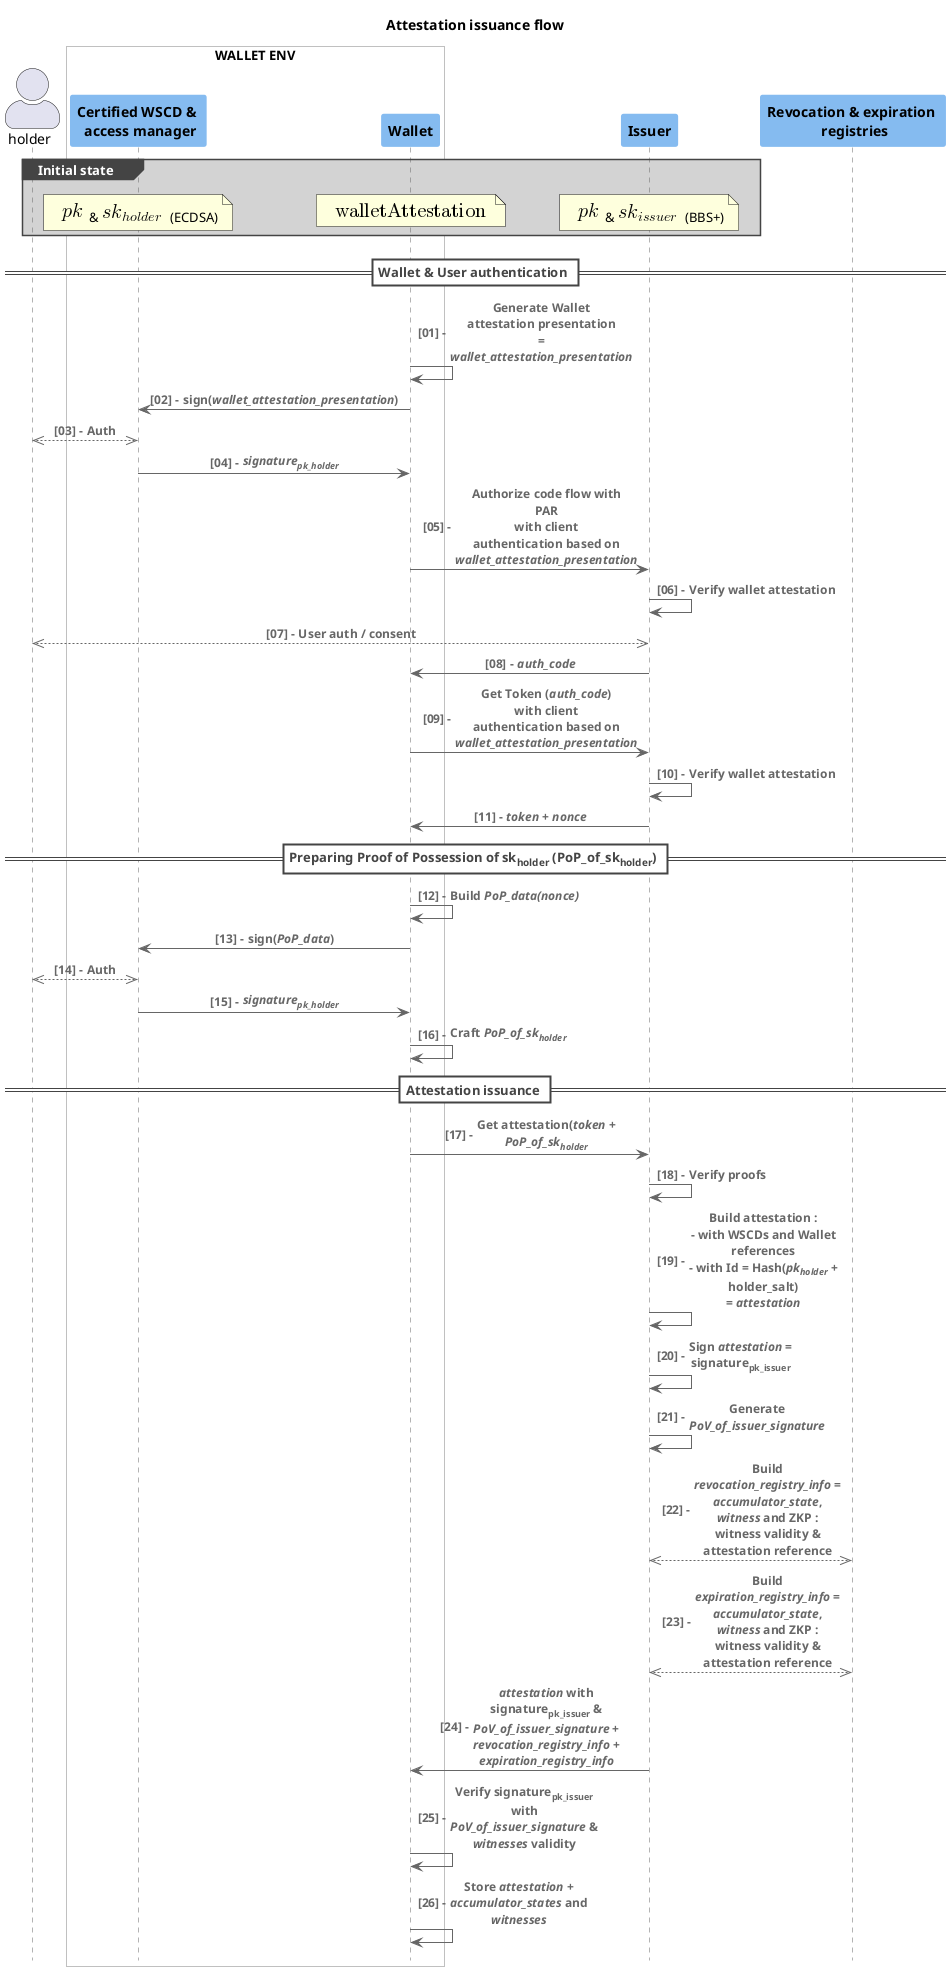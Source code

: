 @startuml 1/issuance
title Attestation issuance flow

'skinparam ParticipantPadding 100

!include <c4/C4_Context.puml>
!include <c4/C4_Container.puml>
!include <c4/C4_Component.puml>
!include <c4/C4_Dynamic.puml>
!include <c4/C4_Sequence.puml>

HIDE_STEREOTYPE()
autonumber "<b>[00] - "

skinparam useBetaStyle true
<style>
    sequenceDiagram {
        participant {
            BackgroundColor #85BBF0
            FontStyle bold
            LineColor #85BBF0
        }
        box {
            LineColor lightgrey
        }
    }
</style>

actor "holder" as h

skinparam SequenceBoxBorderColor grey

box "WALLET ENV" #White
    participant "Certified WSCD & \n access manager" as wscd
    participant "Wallet" as w
end box

participant "Issuer" as i
participant "Revocation & expiration \n registries" as reg

group #LightGrey Initial state 
    /note over wscd
        <math>pk</math>&<math>sk_(holder)</math> (ECDSA)
    end note
    /note over w
        <math>"walletAttestation"</math>
    end note
    /note over i
        <math>pk</math>&<math>sk_(issuer)</math> (BBS+)
    end note
end group

== Wallet & User authentication ==
Rel(w, w, "Generate Wallet attestation presentation \n= //wallet_attestation_presentation//" )
Rel(w, wscd, "sign(//wallet_attestation_presentation//)")
BiRel(h, wscd, "Auth")
Rel(wscd, w, "//signature<sub>pk_holder</sub>//")
Rel(w, i, "Authorize code flow with PAR \nwith client authentication based on //wallet_attestation_presentation//")
Rel(i, i, "Verify wallet attestation")
BiRel(i, h, "User auth / consent")
Rel(i, w, "//auth_code//")
Rel(w, i, "Get Token (//auth_code//) \nwith client authentication based on //wallet_attestation_presentation//")
Rel(i, i, "Verify wallet attestation")
Rel(i, w, "//token// + //nonce//")

== Preparing Proof of Possession of sk<sub>holder</sub> (PoP_of_sk<sub>holder</sub>) ==
Rel(w, w, "Build //PoP_data(nonce)//")
Rel(w, wscd, "sign(//PoP_data//)")
BiRel(h, wscd, "Auth")
Rel(wscd, w, "//signature<sub>pk_holder</sub>//")
Rel(w, w, "Craft //PoP_of_sk<sub>holder</sub>//")

== Attestation issuance ==
Rel(w, i, "Get attestation(//token// + //PoP_of_sk<sub>holder</sub>//")
Rel(i, i, "Verify proofs")
Rel(i, i, "Build attestation : \n- with WSCDs and Wallet references \n- with Id = Hash(//pk<sub>holder</sub>// + holder_salt) \n= //attestation//")
Rel(i, i, "Sign //attestation// = signature<sub>pk_issuer</sub>")
Rel(i, i, "Generate //PoV_of_issuer_signature//")
BiRel(i, reg, "Build //revocation_registry_info// = //accumulator_state//, //witness// and ZKP : witness validity & attestation reference")
BiRel(i, reg, "Build //expiration_registry_info// = //accumulator_state//, //witness// and ZKP : witness validity & attestation reference")
Rel(i, w, "//attestation// with signature<sub>pk_issuer</sub> & //PoV_of_issuer_signature// + //revocation_registry_info// + //expiration_registry_info//")
Rel(w, w, "Verify signature<sub>pk_issuer</sub> with //PoV_of_issuer_signature// & //witnesses// validity")
Rel(w, w, "Store //attestation// + //accumulator_states// and //witnesses//")
@enduml
